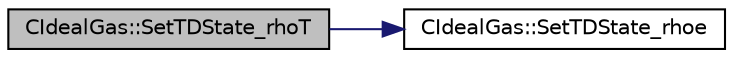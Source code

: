 digraph "CIdealGas::SetTDState_rhoT"
{
 // LATEX_PDF_SIZE
  edge [fontname="Helvetica",fontsize="10",labelfontname="Helvetica",labelfontsize="10"];
  node [fontname="Helvetica",fontsize="10",shape=record];
  rankdir="LR";
  Node1 [label="CIdealGas::SetTDState_rhoT",height=0.2,width=0.4,color="black", fillcolor="grey75", style="filled", fontcolor="black",tooltip="Set the Dimensionless State using Density and Temperature."];
  Node1 -> Node2 [color="midnightblue",fontsize="10",style="solid",fontname="Helvetica"];
  Node2 [label="CIdealGas::SetTDState_rhoe",height=0.2,width=0.4,color="black", fillcolor="white", style="filled",URL="$classCIdealGas.html#a5e7a50a3b8dc1e283695e702b82dac79",tooltip="Set the Dimensionless State using Density and Internal Energy."];
}
